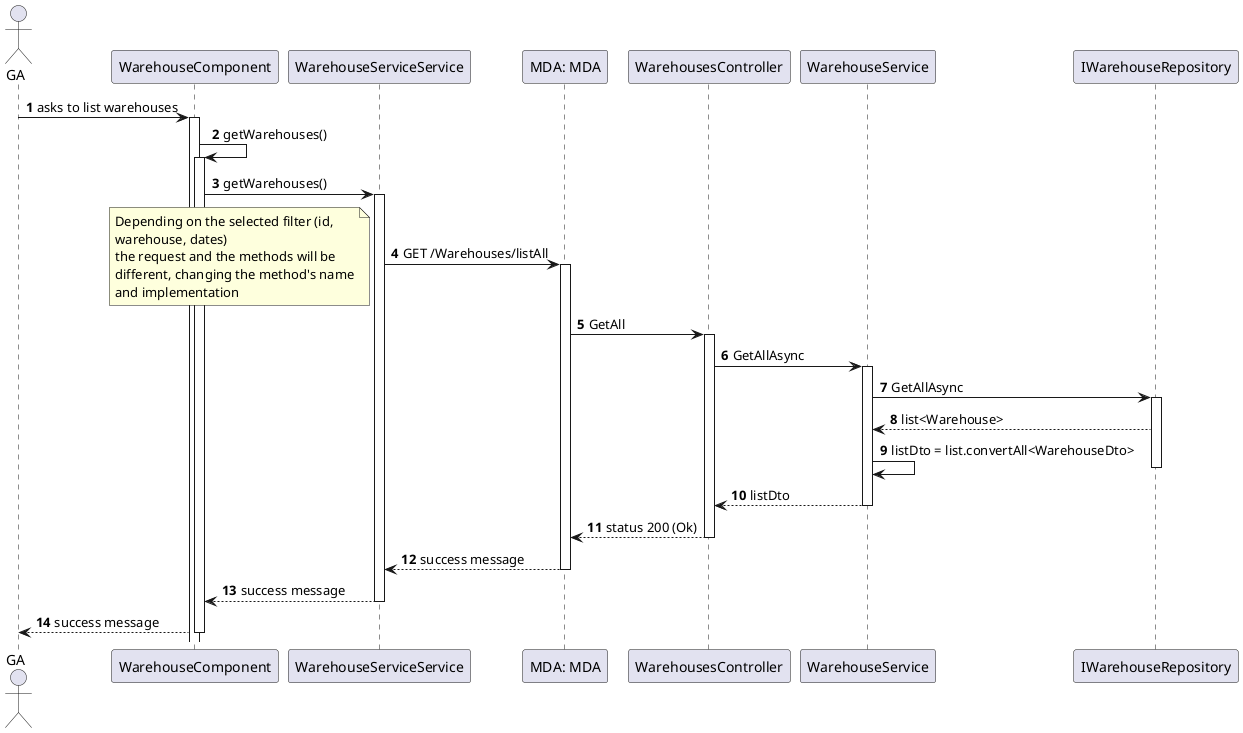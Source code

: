 @startuml
'https://plantuml.com/sequence-diagram

autonumber
actor "GA" as GA
participant "WarehouseComponent" as COMP
participant "WarehouseServiceService" as SS
participant "MDA: MDA" as MDA 
participant "WarehousesController" as controller
participant "WarehouseService" as service
participant "IWarehouseRepository" as repository



GA-> COMP : asks to list warehouses
activate COMP
COMP -> COMP : getWarehouses()
activate COMP
COMP -> SS : getWarehouses()
activate SS
SS -> MDA : GET /Warehouses/listAll
note left
  Depending on the selected filter (id, 
  warehouse, dates) 
  the request and the methods will be 
  different, changing the method's name
  and implementation
end note

activate MDA

MDA -> controller :  GetAll

activate controller

controller-> service : GetAllAsync

activate service

service -> repository : GetAllAsync
activate repository

repository --> service : list<Warehouse>

service -> service : listDto = list.convertAll<WarehouseDto>

deactivate repository
service --> controller : listDto
deactivate service


controller --> MDA : status 200 (Ok)
deactivate controller

MDA --> SS : success message
deactivate MDA
SS --> COMP : success message
deactivate SS
GA<-- COMP : success message

deactivate MDA


deactivate COMP



@enduml
